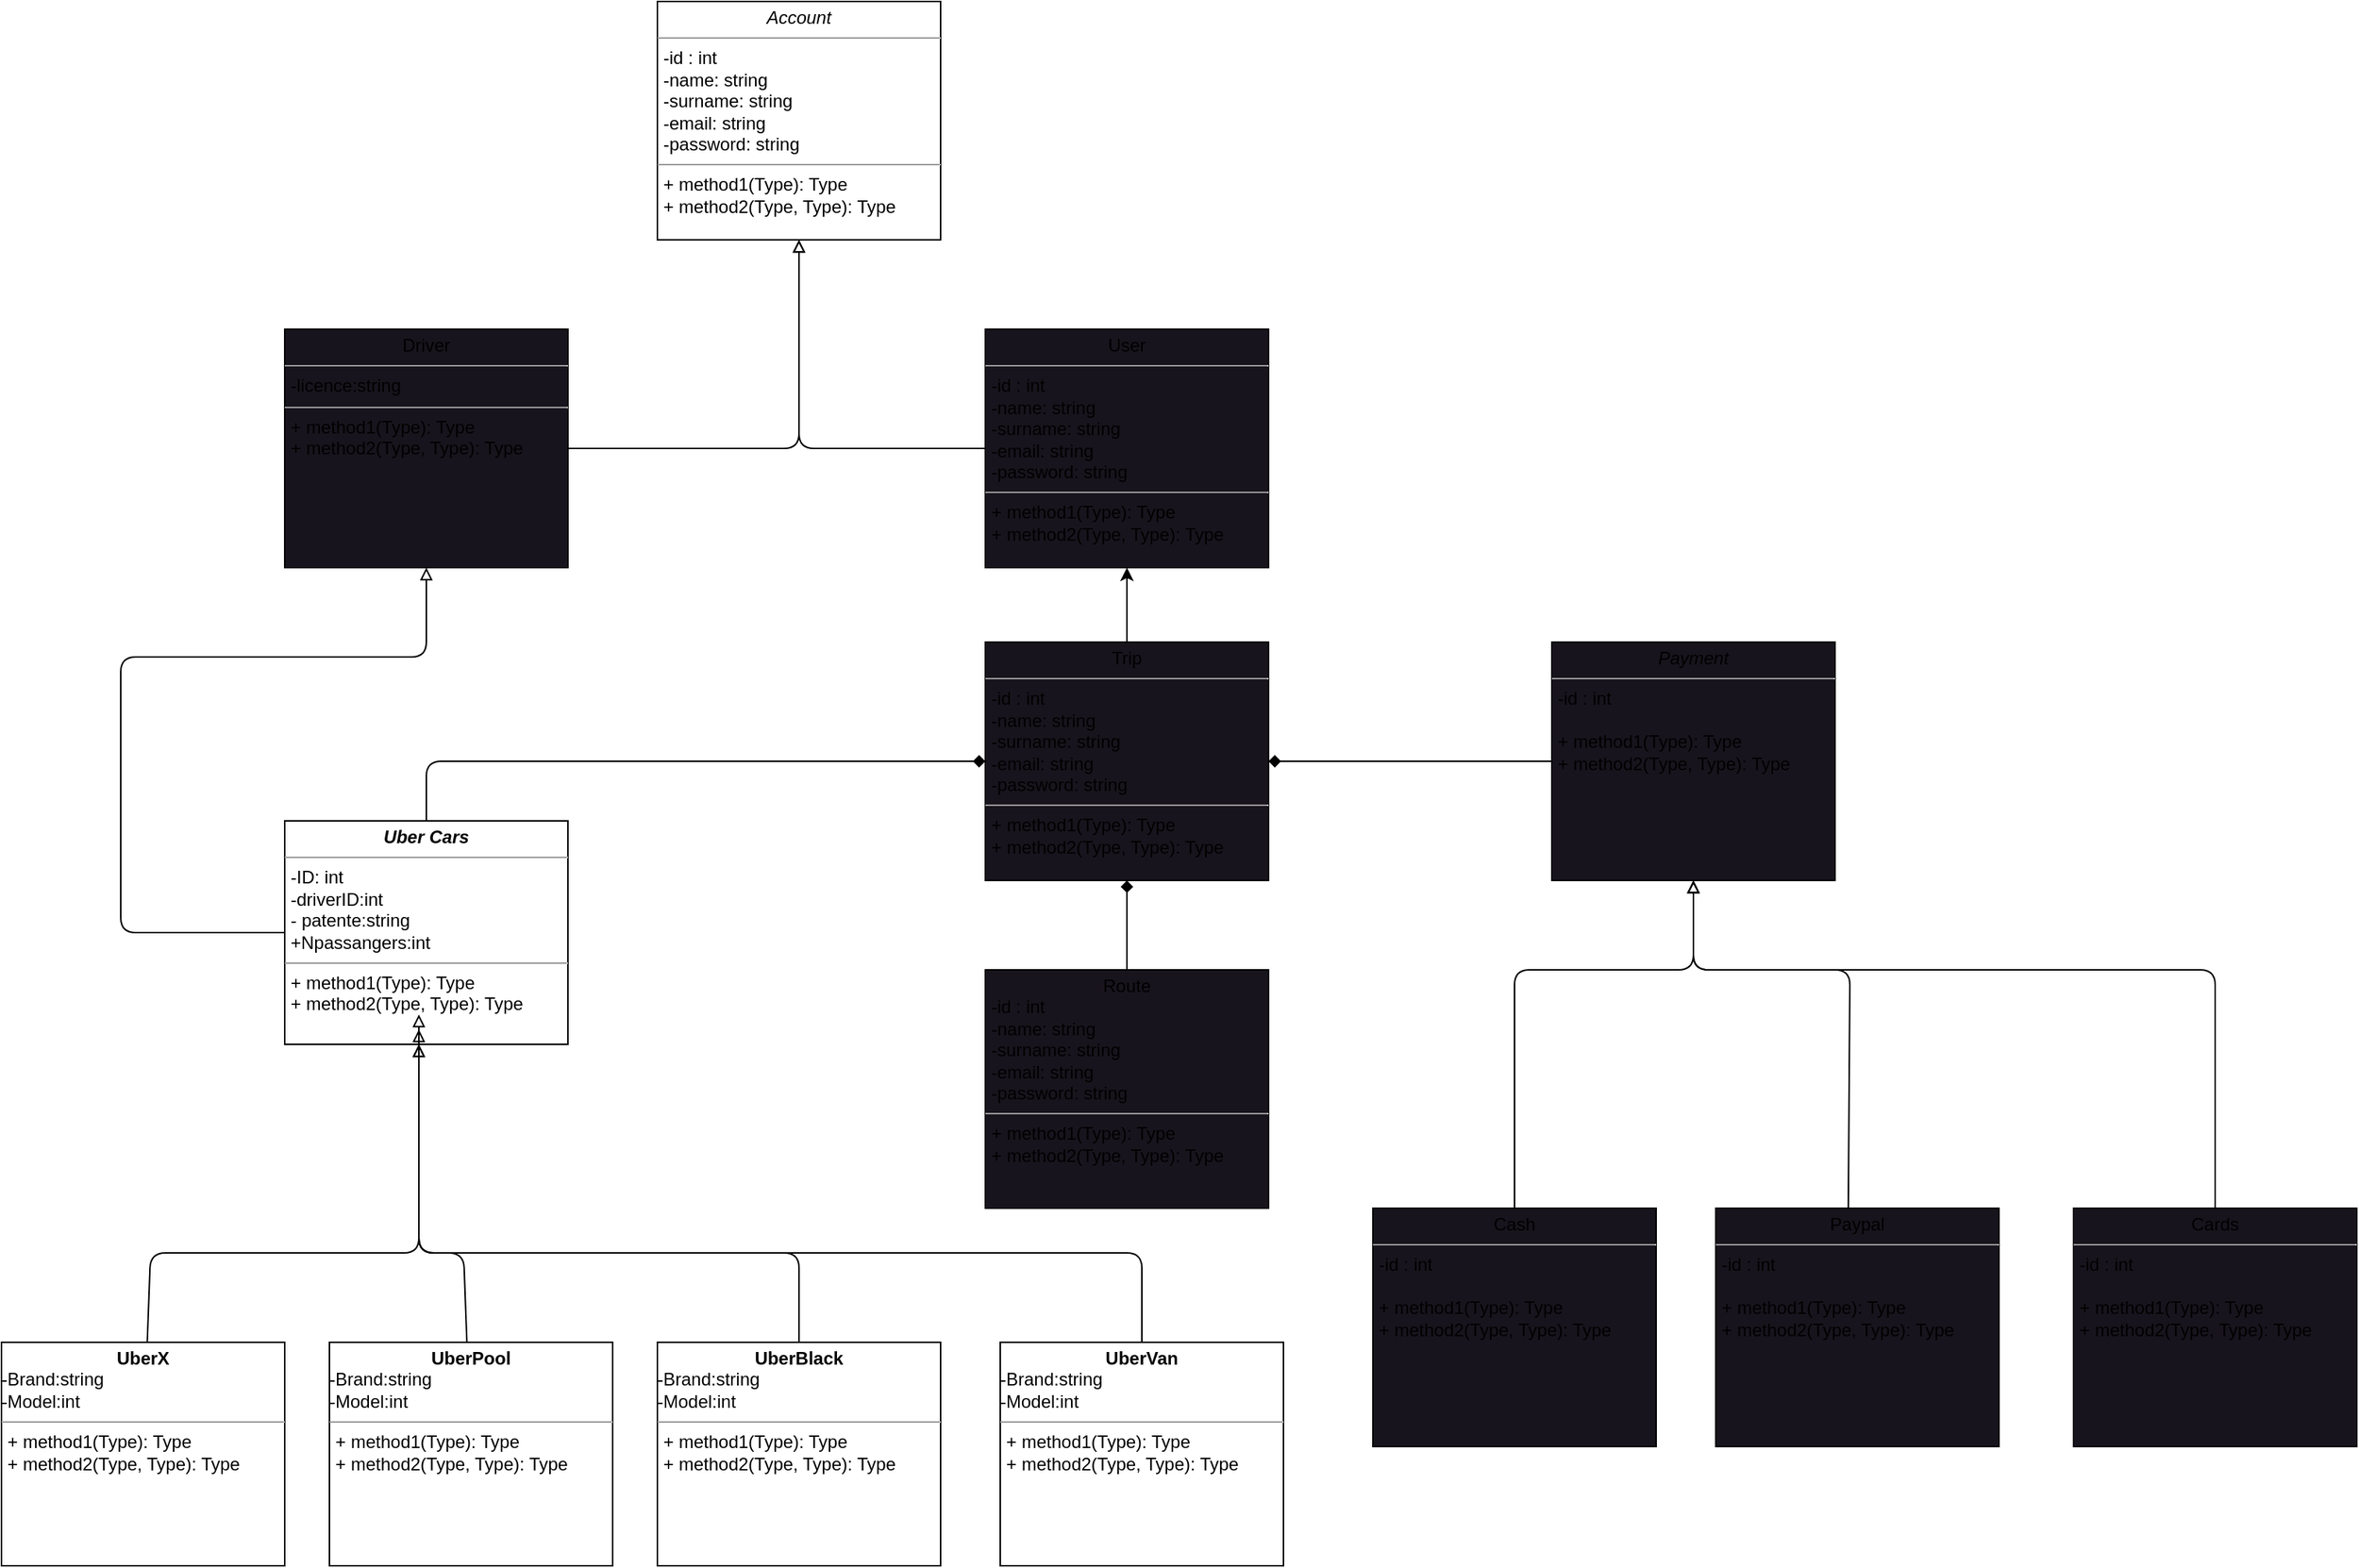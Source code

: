 <mxfile>
    <diagram id="eS4oEFGCOjfvDR2evO8A" name="Page-1">
        <mxGraphModel dx="1184" dy="1601" grid="1" gridSize="10" guides="1" tooltips="1" connect="1" arrows="1" fold="1" page="1" pageScale="1" pageWidth="850" pageHeight="1100" background="#FFFFFF" math="0" shadow="0">
            <root>
                <mxCell id="0"/>
                <mxCell id="1" parent="0"/>
                <mxCell id="54" style="edgeStyle=none;html=1;entryX=0;entryY=0.5;entryDx=0;entryDy=0;strokeColor=#000000;endArrow=diamond;endFill=1;exitX=0.5;exitY=0;exitDx=0;exitDy=0;" parent="1" source="23" target="53" edge="1">
                    <mxGeometry relative="1" as="geometry">
                        <Array as="points">
                            <mxPoint x="285" y="370"/>
                        </Array>
                    </mxGeometry>
                </mxCell>
                <mxCell id="58" style="edgeStyle=none;html=1;exitX=0;exitY=0.5;exitDx=0;exitDy=0;entryX=0.5;entryY=1;entryDx=0;entryDy=0;strokeColor=#000000;endArrow=block;endFill=0;" parent="1" source="23" target="33" edge="1">
                    <mxGeometry relative="1" as="geometry">
                        <Array as="points">
                            <mxPoint x="80" y="485"/>
                            <mxPoint x="80" y="300"/>
                            <mxPoint x="285" y="300"/>
                        </Array>
                    </mxGeometry>
                </mxCell>
                <mxCell id="23" value="&lt;p style=&quot;margin:0px;margin-top:4px;text-align:center;&quot;&gt;&lt;b&gt;&lt;i&gt;Uber Cars&lt;/i&gt;&lt;/b&gt;&lt;/p&gt;&lt;hr size=&quot;1&quot;&gt;&lt;p style=&quot;margin:0px;margin-left:4px;&quot;&gt;-ID: int&lt;/p&gt;&lt;p style=&quot;margin:0px;margin-left:4px;&quot;&gt;-driverID:int&lt;/p&gt;&lt;p style=&quot;margin:0px;margin-left:4px;&quot;&gt;&lt;span style=&quot;background-color: initial;&quot;&gt;- patente:string&lt;/span&gt;&lt;/p&gt;&lt;p style=&quot;margin:0px;margin-left:4px;&quot;&gt;+Npassangers:int&lt;/p&gt;&lt;hr size=&quot;1&quot;&gt;&lt;p style=&quot;margin:0px;margin-left:4px;&quot;&gt;+ method1(Type): Type&lt;br&gt;+ method2(Type, Type): Type&lt;/p&gt;" style="verticalAlign=top;align=left;overflow=fill;fontSize=12;fontFamily=Helvetica;html=1;" parent="1" vertex="1">
                    <mxGeometry x="190" y="410" width="190" height="150" as="geometry"/>
                </mxCell>
                <mxCell id="30" value="&lt;p style=&quot;margin:0px;margin-top:4px;text-align:center;&quot;&gt;&lt;i&gt;Account&lt;/i&gt;&lt;/p&gt;&lt;hr size=&quot;1&quot;&gt;&lt;p style=&quot;margin:0px;margin-left:4px;&quot;&gt;-id : int&lt;/p&gt;&lt;p style=&quot;margin:0px;margin-left:4px;&quot;&gt;-name: string&lt;/p&gt;&lt;p style=&quot;margin:0px;margin-left:4px;&quot;&gt;-surname: string&lt;/p&gt;&lt;p style=&quot;margin:0px;margin-left:4px;&quot;&gt;-email: string&lt;/p&gt;&lt;p style=&quot;margin:0px;margin-left:4px;&quot;&gt;-password: string&lt;/p&gt;&lt;hr size=&quot;1&quot;&gt;&lt;p style=&quot;margin:0px;margin-left:4px;&quot;&gt;+ method1(Type): Type&lt;br&gt;+ method2(Type, Type): Type&lt;/p&gt;" style="verticalAlign=top;align=left;overflow=fill;fontSize=12;fontFamily=Helvetica;html=1;" parent="1" vertex="1">
                    <mxGeometry x="440" y="-140" width="190" height="160" as="geometry"/>
                </mxCell>
                <mxCell id="32" style="edgeStyle=none;html=1;exitX=0;exitY=0.5;exitDx=0;exitDy=0;strokeColor=#000000;endArrow=block;endFill=0;entryX=0.5;entryY=1;entryDx=0;entryDy=0;" parent="1" source="31" target="30" edge="1">
                    <mxGeometry relative="1" as="geometry">
                        <mxPoint x="420" y="160" as="targetPoint"/>
                        <Array as="points">
                            <mxPoint x="535" y="160"/>
                        </Array>
                    </mxGeometry>
                </mxCell>
                <mxCell id="31" value="&lt;p style=&quot;margin:0px;margin-top:4px;text-align:center;&quot;&gt;User&lt;/p&gt;&lt;hr size=&quot;1&quot;&gt;&lt;p style=&quot;margin:0px;margin-left:4px;&quot;&gt;-id : int&lt;/p&gt;&lt;p style=&quot;margin:0px;margin-left:4px;&quot;&gt;-name: string&lt;/p&gt;&lt;p style=&quot;margin:0px;margin-left:4px;&quot;&gt;-surname: string&lt;/p&gt;&lt;p style=&quot;margin:0px;margin-left:4px;&quot;&gt;-email: string&lt;/p&gt;&lt;p style=&quot;margin:0px;margin-left:4px;&quot;&gt;-password: string&lt;/p&gt;&lt;hr size=&quot;1&quot;&gt;&lt;p style=&quot;margin:0px;margin-left:4px;&quot;&gt;+ method1(Type): Type&lt;br&gt;+ method2(Type, Type): Type&lt;/p&gt;" style="verticalAlign=top;align=left;overflow=fill;fontSize=12;fontFamily=Helvetica;html=1;fillColor=rgb(24, 20, 29);" parent="1" vertex="1">
                    <mxGeometry x="660" y="80" width="190" height="160" as="geometry"/>
                </mxCell>
                <mxCell id="34" style="edgeStyle=none;html=1;strokeColor=#000000;endArrow=block;endFill=0;exitX=1;exitY=0.5;exitDx=0;exitDy=0;entryX=0.5;entryY=1;entryDx=0;entryDy=0;" parent="1" source="33" target="30" edge="1">
                    <mxGeometry relative="1" as="geometry">
                        <mxPoint x="530" y="20" as="targetPoint"/>
                        <Array as="points">
                            <mxPoint x="535" y="160"/>
                        </Array>
                    </mxGeometry>
                </mxCell>
                <mxCell id="33" value="&lt;p style=&quot;margin:0px;margin-top:4px;text-align:center;&quot;&gt;Driver&lt;/p&gt;&lt;hr size=&quot;1&quot;&gt;&lt;p style=&quot;margin:0px;margin-left:4px;&quot;&gt;-licence:string&lt;/p&gt;&lt;hr size=&quot;1&quot;&gt;&lt;p style=&quot;margin:0px;margin-left:4px;&quot;&gt;+ method1(Type): Type&lt;br&gt;+ method2(Type, Type): Type&lt;/p&gt;" style="verticalAlign=top;align=left;overflow=fill;fontSize=12;fontFamily=Helvetica;html=1;fillColor=rgb(24, 20, 29);" parent="1" vertex="1">
                    <mxGeometry x="190" y="80" width="190" height="160" as="geometry"/>
                </mxCell>
                <mxCell id="71" style="edgeStyle=none;html=1;entryX=1;entryY=0.5;entryDx=0;entryDy=0;strokeColor=#000000;endArrow=diamond;endFill=1;" parent="1" source="35" target="53" edge="1">
                    <mxGeometry relative="1" as="geometry"/>
                </mxCell>
                <mxCell id="35" value="&lt;p style=&quot;margin:0px;margin-top:4px;text-align:center;&quot;&gt;&lt;i&gt;Payment&lt;/i&gt;&lt;/p&gt;&lt;hr size=&quot;1&quot;&gt;&lt;p style=&quot;margin:0px;margin-left:4px;&quot;&gt;-id : int&lt;/p&gt;&lt;p style=&quot;margin:0px;margin-left:4px;&quot;&gt;&lt;br&gt;&lt;/p&gt;&lt;p style=&quot;margin:0px;margin-left:4px;&quot;&gt;+ method1(Type): Type&lt;br&gt;+ method2(Type, Type): Type&lt;/p&gt;" style="verticalAlign=top;align=left;overflow=fill;fontSize=12;fontFamily=Helvetica;html=1;fillColor=rgb(24, 20, 29);" parent="1" vertex="1">
                    <mxGeometry x="1040" y="290" width="190" height="160" as="geometry"/>
                </mxCell>
                <mxCell id="67" style="edgeStyle=none;html=1;entryX=0.5;entryY=1;entryDx=0;entryDy=0;strokeColor=#000000;endArrow=block;endFill=0;" parent="1" source="36" target="35" edge="1">
                    <mxGeometry relative="1" as="geometry">
                        <mxPoint x="1450" y="600" as="sourcePoint"/>
                        <Array as="points">
                            <mxPoint x="1485" y="510"/>
                            <mxPoint x="1135" y="510"/>
                        </Array>
                    </mxGeometry>
                </mxCell>
                <mxCell id="36" value="&lt;p style=&quot;margin:0px;margin-top:4px;text-align:center;&quot;&gt;Cards&lt;/p&gt;&lt;hr size=&quot;1&quot;&gt;&lt;p style=&quot;margin:0px;margin-left:4px;&quot;&gt;-id : int&lt;/p&gt;&lt;p style=&quot;margin:0px;margin-left:4px;&quot;&gt;&lt;br&gt;&lt;/p&gt;&lt;p style=&quot;margin:0px;margin-left:4px;&quot;&gt;+ method1(Type): Type&lt;br&gt;+ method2(Type, Type): Type&lt;/p&gt;" style="verticalAlign=top;align=left;overflow=fill;fontSize=12;fontFamily=Helvetica;html=1;fillColor=rgb(24, 20, 29);" parent="1" vertex="1">
                    <mxGeometry x="1390" y="670" width="190" height="160" as="geometry"/>
                </mxCell>
                <mxCell id="66" style="edgeStyle=none;html=1;entryX=0.5;entryY=1;entryDx=0;entryDy=0;strokeColor=#000000;endArrow=block;endFill=0;exitX=0.468;exitY=0;exitDx=0;exitDy=0;exitPerimeter=0;" parent="1" source="37" target="35" edge="1">
                    <mxGeometry relative="1" as="geometry">
                        <Array as="points">
                            <mxPoint x="1240" y="510"/>
                            <mxPoint x="1135" y="510"/>
                        </Array>
                    </mxGeometry>
                </mxCell>
                <mxCell id="37" value="&lt;p style=&quot;margin:0px;margin-top:4px;text-align:center;&quot;&gt;Paypal&lt;/p&gt;&lt;hr size=&quot;1&quot;&gt;&lt;p style=&quot;margin:0px;margin-left:4px;&quot;&gt;-id : int&lt;/p&gt;&lt;p style=&quot;margin:0px;margin-left:4px;&quot;&gt;&lt;br&gt;&lt;/p&gt;&lt;p style=&quot;margin:0px;margin-left:4px;&quot;&gt;+ method1(Type): Type&lt;br&gt;+ method2(Type, Type): Type&lt;/p&gt;" style="verticalAlign=top;align=left;overflow=fill;fontSize=12;fontFamily=Helvetica;html=1;fillColor=rgb(24, 20, 29);" parent="1" vertex="1">
                    <mxGeometry x="1150" y="670" width="190" height="160" as="geometry"/>
                </mxCell>
                <mxCell id="65" style="edgeStyle=none;html=1;entryX=0.5;entryY=1;entryDx=0;entryDy=0;strokeColor=#000000;endArrow=block;endFill=0;" parent="1" source="38" target="35" edge="1">
                    <mxGeometry relative="1" as="geometry">
                        <Array as="points">
                            <mxPoint x="1015" y="510"/>
                            <mxPoint x="1135" y="510"/>
                        </Array>
                    </mxGeometry>
                </mxCell>
                <mxCell id="38" value="&lt;p style=&quot;margin:0px;margin-top:4px;text-align:center;&quot;&gt;Cash&lt;/p&gt;&lt;hr size=&quot;1&quot;&gt;&lt;p style=&quot;margin:0px;margin-left:4px;&quot;&gt;-id : int&lt;/p&gt;&lt;p style=&quot;margin:0px;margin-left:4px;&quot;&gt;&lt;br&gt;&lt;/p&gt;&lt;p style=&quot;margin:0px;margin-left:4px;&quot;&gt;+ method1(Type): Type&lt;br&gt;+ method2(Type, Type): Type&lt;/p&gt;" style="verticalAlign=top;align=left;overflow=fill;fontSize=12;fontFamily=Helvetica;html=1;fillColor=rgb(24, 20, 29);" parent="1" vertex="1">
                    <mxGeometry x="920" y="670" width="190" height="160" as="geometry"/>
                </mxCell>
                <mxCell id="64" style="edgeStyle=none;html=1;strokeColor=#000000;endArrow=block;endFill=0;" parent="1" source="45" edge="1">
                    <mxGeometry relative="1" as="geometry">
                        <mxPoint x="280" y="560" as="targetPoint"/>
                        <Array as="points">
                            <mxPoint x="100" y="700"/>
                            <mxPoint x="280" y="700"/>
                        </Array>
                    </mxGeometry>
                </mxCell>
                <mxCell id="45" value="&lt;p style=&quot;margin:0px;margin-top:4px;text-align:center;&quot;&gt;&lt;b&gt;UberX&lt;/b&gt;&lt;/p&gt;-Brand:string&lt;br&gt;-Model:int&lt;br&gt;&lt;hr size=&quot;1&quot;&gt;&lt;p style=&quot;margin:0px;margin-left:4px;&quot;&gt;+ method1(Type): Type&lt;br&gt;+ method2(Type, Type): Type&lt;/p&gt;" style="verticalAlign=top;align=left;overflow=fill;fontSize=12;fontFamily=Helvetica;html=1;" parent="1" vertex="1">
                    <mxGeometry y="760" width="190" height="150" as="geometry"/>
                </mxCell>
                <mxCell id="63" style="edgeStyle=none;html=1;strokeColor=#000000;endArrow=block;endFill=0;" parent="1" source="47" edge="1">
                    <mxGeometry relative="1" as="geometry">
                        <mxPoint x="280" y="540" as="targetPoint"/>
                        <Array as="points">
                            <mxPoint x="310" y="700"/>
                            <mxPoint x="280" y="700"/>
                        </Array>
                    </mxGeometry>
                </mxCell>
                <mxCell id="47" value="&lt;p style=&quot;margin:0px;margin-top:4px;text-align:center;&quot;&gt;&lt;b&gt;UberPool&lt;/b&gt;&lt;/p&gt;-Brand:string&lt;br&gt;-Model:int&lt;br&gt;&lt;hr size=&quot;1&quot;&gt;&lt;p style=&quot;margin:0px;margin-left:4px;&quot;&gt;+ method1(Type): Type&lt;br&gt;+ method2(Type, Type): Type&lt;/p&gt;" style="verticalAlign=top;align=left;overflow=fill;fontSize=12;fontFamily=Helvetica;html=1;" parent="1" vertex="1">
                    <mxGeometry x="220" y="760" width="190" height="150" as="geometry"/>
                </mxCell>
                <mxCell id="62" style="edgeStyle=none;html=1;exitX=0.5;exitY=0;exitDx=0;exitDy=0;strokeColor=#000000;endArrow=block;endFill=0;" parent="1" source="48" edge="1">
                    <mxGeometry relative="1" as="geometry">
                        <mxPoint x="280" y="550" as="targetPoint"/>
                        <Array as="points">
                            <mxPoint x="535" y="700"/>
                            <mxPoint x="280" y="700"/>
                            <mxPoint x="280" y="600"/>
                        </Array>
                    </mxGeometry>
                </mxCell>
                <mxCell id="48" value="&lt;p style=&quot;margin:0px;margin-top:4px;text-align:center;&quot;&gt;&lt;b&gt;UberBlack&lt;/b&gt;&lt;/p&gt;-Brand:string&lt;br&gt;-Model:int&lt;br&gt;&lt;hr size=&quot;1&quot;&gt;&lt;p style=&quot;margin:0px;margin-left:4px;&quot;&gt;+ method1(Type): Type&lt;br&gt;+ method2(Type, Type): Type&lt;/p&gt;" style="verticalAlign=top;align=left;overflow=fill;fontSize=12;fontFamily=Helvetica;html=1;" parent="1" vertex="1">
                    <mxGeometry x="440" y="760" width="190" height="150" as="geometry"/>
                </mxCell>
                <mxCell id="61" style="edgeStyle=none;html=1;exitX=0.5;exitY=0;exitDx=0;exitDy=0;strokeColor=#000000;endArrow=block;endFill=0;" parent="1" source="49" edge="1">
                    <mxGeometry relative="1" as="geometry">
                        <mxPoint x="280" y="560" as="targetPoint"/>
                        <Array as="points">
                            <mxPoint x="765" y="700"/>
                            <mxPoint x="280" y="700"/>
                        </Array>
                    </mxGeometry>
                </mxCell>
                <mxCell id="49" value="&lt;p style=&quot;margin:0px;margin-top:4px;text-align:center;&quot;&gt;&lt;b&gt;UberVan&lt;/b&gt;&lt;/p&gt;-Brand:string&lt;br&gt;-Model:int&lt;br&gt;&lt;hr size=&quot;1&quot;&gt;&lt;p style=&quot;margin:0px;margin-left:4px;&quot;&gt;+ method1(Type): Type&lt;br&gt;+ method2(Type, Type): Type&lt;/p&gt;" style="verticalAlign=top;align=left;overflow=fill;fontSize=12;fontFamily=Helvetica;html=1;" parent="1" vertex="1">
                    <mxGeometry x="670" y="760" width="190" height="150" as="geometry"/>
                </mxCell>
                <mxCell id="72" style="edgeStyle=none;html=1;entryX=0.5;entryY=1;entryDx=0;entryDy=0;strokeColor=#000000;endArrow=classic;endFill=1;" parent="1" source="53" target="31" edge="1">
                    <mxGeometry relative="1" as="geometry"/>
                </mxCell>
                <mxCell id="53" value="&lt;p style=&quot;margin:0px;margin-top:4px;text-align:center;&quot;&gt;Trip&lt;/p&gt;&lt;hr size=&quot;1&quot;&gt;&lt;p style=&quot;margin:0px;margin-left:4px;&quot;&gt;-id : int&lt;/p&gt;&lt;p style=&quot;margin:0px;margin-left:4px;&quot;&gt;-name: string&lt;/p&gt;&lt;p style=&quot;margin:0px;margin-left:4px;&quot;&gt;-surname: string&lt;/p&gt;&lt;p style=&quot;margin:0px;margin-left:4px;&quot;&gt;-email: string&lt;/p&gt;&lt;p style=&quot;margin:0px;margin-left:4px;&quot;&gt;-password: string&lt;/p&gt;&lt;hr size=&quot;1&quot;&gt;&lt;p style=&quot;margin:0px;margin-left:4px;&quot;&gt;+ method1(Type): Type&lt;br&gt;+ method2(Type, Type): Type&lt;/p&gt;" style="verticalAlign=top;align=left;overflow=fill;fontSize=12;fontFamily=Helvetica;html=1;fillColor=rgb(24, 20, 29);" parent="1" vertex="1">
                    <mxGeometry x="660" y="290" width="190" height="160" as="geometry"/>
                </mxCell>
                <mxCell id="68" style="edgeStyle=none;html=1;strokeColor=#000000;endArrow=diamond;endFill=1;" parent="1" source="57" target="53" edge="1">
                    <mxGeometry relative="1" as="geometry"/>
                </mxCell>
                <mxCell id="57" value="&lt;p style=&quot;margin:0px;margin-top:4px;text-align:center;&quot;&gt;Route&lt;/p&gt;&lt;p style=&quot;margin:0px;margin-left:4px;&quot;&gt;-id : int&lt;/p&gt;&lt;p style=&quot;margin:0px;margin-left:4px;&quot;&gt;-name: string&lt;/p&gt;&lt;p style=&quot;margin:0px;margin-left:4px;&quot;&gt;-surname: string&lt;/p&gt;&lt;p style=&quot;margin:0px;margin-left:4px;&quot;&gt;-email: string&lt;/p&gt;&lt;p style=&quot;margin:0px;margin-left:4px;&quot;&gt;-password: string&lt;/p&gt;&lt;hr size=&quot;1&quot;&gt;&lt;p style=&quot;margin:0px;margin-left:4px;&quot;&gt;+ method1(Type): Type&lt;br&gt;+ method2(Type, Type): Type&lt;/p&gt;" style="verticalAlign=top;align=left;overflow=fill;fontSize=12;fontFamily=Helvetica;html=1;fillColor=rgb(24, 20, 29);" parent="1" vertex="1">
                    <mxGeometry x="660" y="510" width="190" height="160" as="geometry"/>
                </mxCell>
            </root>
        </mxGraphModel>
    </diagram>
</mxfile>
